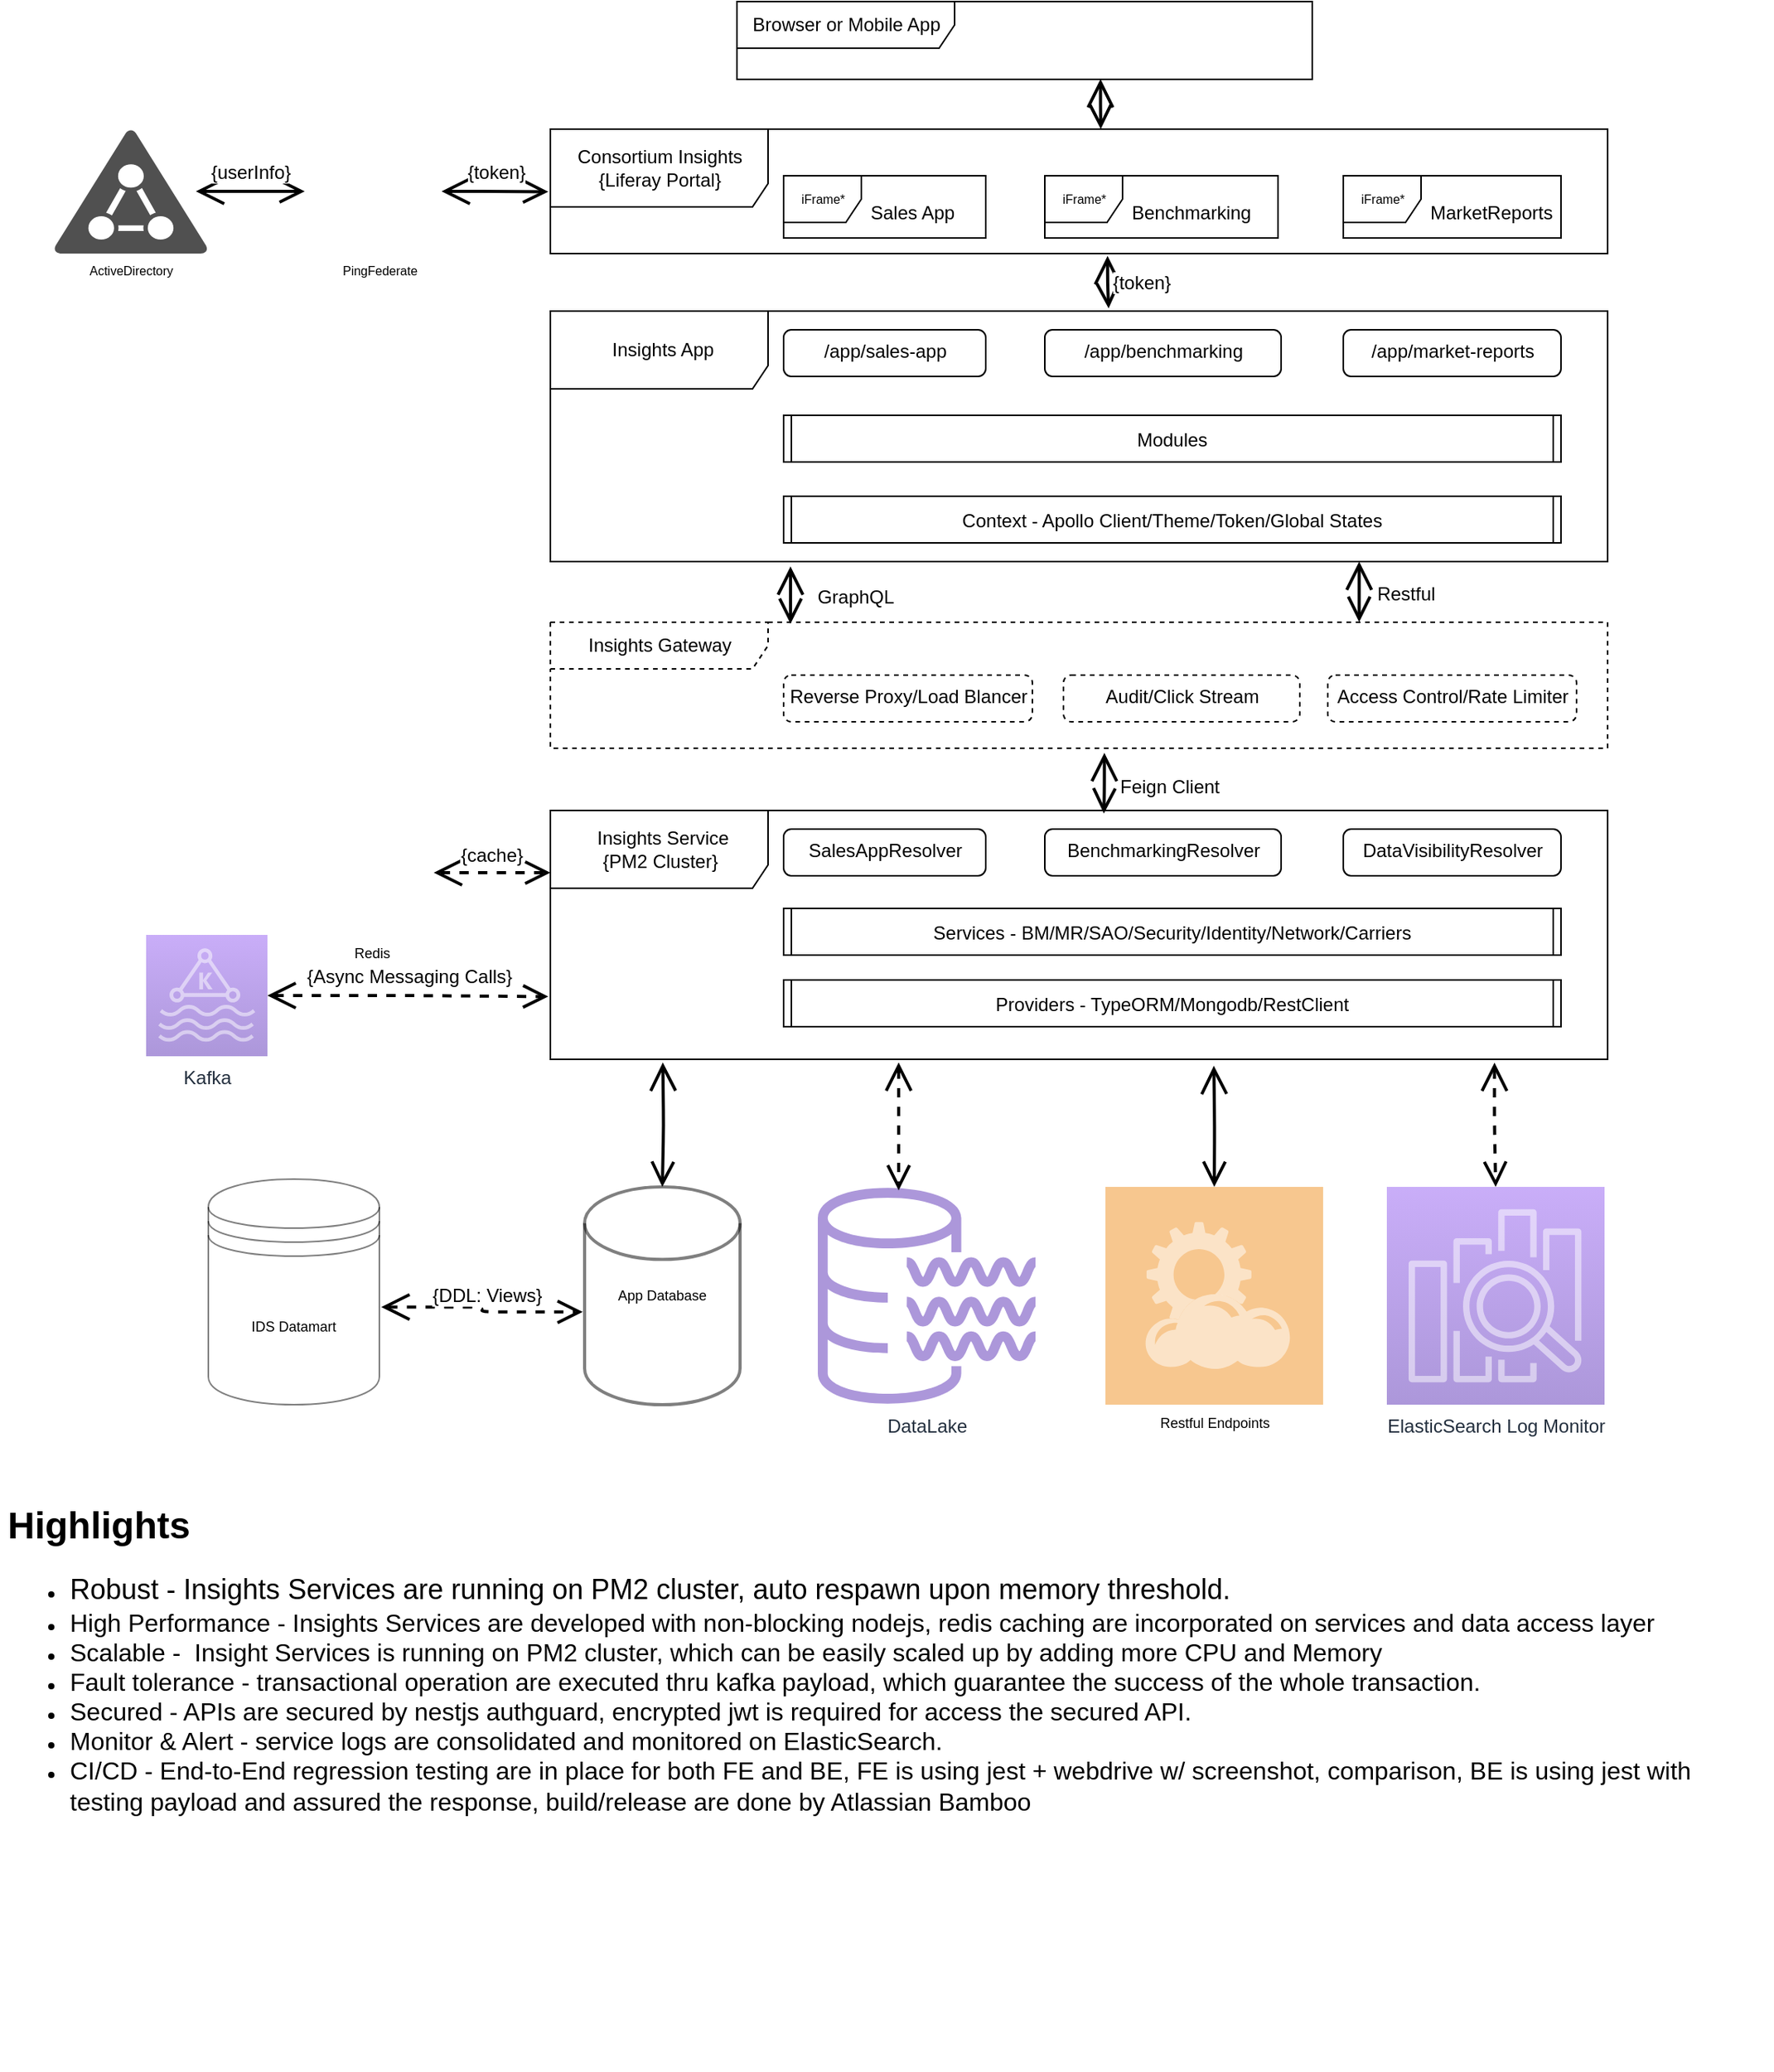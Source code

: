 <mxfile version="14.4.3" type="github" pages="2">
  <diagram name="Roadmap 2020+" id="b5b7bab2-c9e2-2cf4-8b2a-24fd1a2a6d21">
    <mxGraphModel dx="2517" dy="819" grid="1" gridSize="10" guides="1" tooltips="1" connect="1" arrows="1" fold="1" page="1" pageScale="1" pageWidth="1169" pageHeight="827" background="#ffffff" math="0" shadow="0">
      <root>
        <mxCell id="0" />
        <mxCell id="1" parent="0" />
        <mxCell id="BXFXok5KzH3ZuiNn4VCX-2" value="Browser or Mobile App" style="shape=umlFrame;tabWidth=110;tabHeight=30;tabPosition=left;html=1;boundedLbl=1;labelInHeader=1;width=140;height=30;" parent="1" vertex="1">
          <mxGeometry x="-680" y="40" width="370" height="50" as="geometry" />
        </mxCell>
        <mxCell id="BXFXok5KzH3ZuiNn4VCX-5" value="" style="shape=image;html=1;verticalAlign=top;verticalLabelPosition=bottom;labelBackgroundColor=#ffffff;imageAspect=0;aspect=fixed;image=https://cdn3.iconfinder.com/data/icons/browsers-1/512/Browser_A-128.png" parent="1" vertex="1">
          <mxGeometry x="-527" y="45" width="40" height="40" as="geometry" />
        </mxCell>
        <mxCell id="BXFXok5KzH3ZuiNn4VCX-6" value="" style="shape=image;html=1;verticalAlign=top;verticalLabelPosition=bottom;labelBackgroundColor=#ffffff;imageAspect=0;aspect=fixed;image=https://cdn3.iconfinder.com/data/icons/browsers-1/512/Browser_B-128.png" parent="1" vertex="1">
          <mxGeometry x="-477" y="45" width="40" height="40" as="geometry" />
        </mxCell>
        <mxCell id="BXFXok5KzH3ZuiNn4VCX-7" value="" style="shape=image;html=1;verticalAlign=top;verticalLabelPosition=bottom;labelBackgroundColor=#ffffff;imageAspect=0;aspect=fixed;image=https://cdn3.iconfinder.com/data/icons/browsers-1/512/Browser_JJ-128.png" parent="1" vertex="1">
          <mxGeometry x="-427" y="45" width="40" height="40" as="geometry" />
        </mxCell>
        <mxCell id="BXFXok5KzH3ZuiNn4VCX-8" value="" style="shape=image;html=1;verticalAlign=top;verticalLabelPosition=bottom;labelBackgroundColor=#ffffff;imageAspect=0;aspect=fixed;image=https://cdn3.iconfinder.com/data/icons/browsers-1/512/Browser_D-128.png" parent="1" vertex="1">
          <mxGeometry x="-377" y="45" width="40" height="40" as="geometry" />
        </mxCell>
        <mxCell id="BXFXok5KzH3ZuiNn4VCX-9" value="Consortium Insights&lt;br&gt;{Liferay Portal}" style="shape=umlFrame;tabWidth=110;tabHeight=30;tabPosition=left;html=1;boundedLbl=1;labelInHeader=1;width=140;height=50;" parent="1" vertex="1">
          <mxGeometry x="-800" y="122" width="680" height="80" as="geometry" />
        </mxCell>
        <mxCell id="BXFXok5KzH3ZuiNn4VCX-19" value="iFrame*" style="shape=umlFrame;tabPosition=left;html=1;boundedLbl=1;labelInHeader=1;width=50;height=30;fontSize=8;" parent="1" vertex="1">
          <mxGeometry x="-650" y="152" width="130" height="40" as="geometry" />
        </mxCell>
        <mxCell id="BXFXok5KzH3ZuiNn4VCX-20" value="Sales App" style="text;align=left;" parent="BXFXok5KzH3ZuiNn4VCX-19" vertex="1">
          <mxGeometry width="70" height="20" relative="1" as="geometry">
            <mxPoint x="54" y="10" as="offset" />
          </mxGeometry>
        </mxCell>
        <mxCell id="BXFXok5KzH3ZuiNn4VCX-21" value="iFrame*" style="shape=umlFrame;tabPosition=left;html=1;boundedLbl=1;labelInHeader=1;width=50;height=30;fontSize=8;" parent="1" vertex="1">
          <mxGeometry x="-482" y="152" width="150" height="40" as="geometry" />
        </mxCell>
        <mxCell id="BXFXok5KzH3ZuiNn4VCX-22" value="Benchmarking" style="text;align=left;" parent="BXFXok5KzH3ZuiNn4VCX-21" vertex="1">
          <mxGeometry width="70" height="20" relative="1" as="geometry">
            <mxPoint x="54" y="10" as="offset" />
          </mxGeometry>
        </mxCell>
        <mxCell id="BXFXok5KzH3ZuiNn4VCX-26" value="iFrame*" style="shape=umlFrame;tabPosition=left;html=1;boundedLbl=1;labelInHeader=1;width=50;height=30;fontSize=8;" parent="1" vertex="1">
          <mxGeometry x="-290" y="152" width="140" height="40" as="geometry" />
        </mxCell>
        <mxCell id="BXFXok5KzH3ZuiNn4VCX-27" value="MarketReports" style="text;align=left;" parent="BXFXok5KzH3ZuiNn4VCX-26" vertex="1">
          <mxGeometry width="70" height="20" relative="1" as="geometry">
            <mxPoint x="54" y="10" as="offset" />
          </mxGeometry>
        </mxCell>
        <mxCell id="BXFXok5KzH3ZuiNn4VCX-30" value="PingFederate" style="shape=image;html=1;verticalAlign=top;verticalLabelPosition=bottom;labelBackgroundColor=#ffffff;imageAspect=0;aspect=fixed;image=https://cdn2.iconfinder.com/data/icons/social-flat-buttons-3/512/ping-128.png;fontSize=8;align=center;" parent="1" vertex="1">
          <mxGeometry x="-950" y="122" width="80" height="80" as="geometry" />
        </mxCell>
        <mxCell id="BXFXok5KzH3ZuiNn4VCX-32" value="ActiveDirectory" style="pointerEvents=1;shadow=0;dashed=0;html=1;strokeColor=none;fillColor=#505050;labelPosition=center;verticalLabelPosition=bottom;verticalAlign=top;outlineConnect=0;align=center;shape=mxgraph.office.security.active_directory;fontSize=8;" parent="1" vertex="1">
          <mxGeometry x="-1120" y="122" width="100" height="80" as="geometry" />
        </mxCell>
        <mxCell id="BXFXok5KzH3ZuiNn4VCX-34" value="&lt;font style=&quot;font-size: 12px;&quot;&gt;{userInfo}&lt;/font&gt;" style="endArrow=open;html=1;endSize=12;startArrow=open;startSize=14;startFill=0;edgeStyle=orthogonalEdgeStyle;align=center;verticalAlign=bottom;endFill=0;strokeWidth=2;fillColor=#ffffff;fontSize=12;" parent="1" edge="1">
          <mxGeometry y="3" relative="1" as="geometry">
            <mxPoint x="-1028" y="162" as="sourcePoint" />
            <mxPoint x="-958" y="162" as="targetPoint" />
          </mxGeometry>
        </mxCell>
        <mxCell id="BXFXok5KzH3ZuiNn4VCX-35" value="{token}" style="endArrow=open;html=1;endSize=12;startArrow=open;startSize=14;startFill=0;edgeStyle=orthogonalEdgeStyle;align=center;verticalAlign=bottom;endFill=0;strokeWidth=2;fillColor=#ffffff;fontSize=12;exitX=1;exitY=0.5;exitDx=0;exitDy=0;entryX=-0.002;entryY=0.503;entryDx=0;entryDy=0;entryPerimeter=0;" parent="1" source="BXFXok5KzH3ZuiNn4VCX-30" target="BXFXok5KzH3ZuiNn4VCX-9" edge="1">
          <mxGeometry y="3" relative="1" as="geometry">
            <mxPoint x="-1018" y="172" as="sourcePoint" />
            <mxPoint x="-948" y="172" as="targetPoint" />
          </mxGeometry>
        </mxCell>
        <mxCell id="BXFXok5KzH3ZuiNn4VCX-37" value="Insights App" style="shape=umlFrame;whiteSpace=wrap;html=1;width=140;height=50;boundedLbl=1;verticalAlign=middle;align=center;spacingLeft=5;fontSize=12;" parent="1" vertex="1">
          <mxGeometry x="-800" y="239" width="680" height="161" as="geometry" />
        </mxCell>
        <mxCell id="BXFXok5KzH3ZuiNn4VCX-38" value="" style="shape=image;html=1;verticalAlign=top;verticalLabelPosition=bottom;labelBackgroundColor=#ffffff;imageAspect=0;aspect=fixed;image=https://cdn0.iconfinder.com/data/icons/logos-brands-in-colors/128/react-128.png;fontSize=12;align=left;" parent="1" vertex="1">
          <mxGeometry x="-792" y="251" width="30" height="30" as="geometry" />
        </mxCell>
        <mxCell id="BXFXok5KzH3ZuiNn4VCX-39" value="/app/sales-app" style="html=1;align=center;verticalAlign=top;rounded=1;absoluteArcSize=1;arcSize=10;dashed=0;fontSize=12;" parent="1" vertex="1">
          <mxGeometry x="-650" y="251" width="130" height="30" as="geometry" />
        </mxCell>
        <mxCell id="BXFXok5KzH3ZuiNn4VCX-40" value="/app/benchmarking" style="html=1;align=center;verticalAlign=top;rounded=1;absoluteArcSize=1;arcSize=10;dashed=0;fontSize=12;" parent="1" vertex="1">
          <mxGeometry x="-482" y="251" width="152" height="30" as="geometry" />
        </mxCell>
        <mxCell id="BXFXok5KzH3ZuiNn4VCX-41" value="/app/market-reports" style="html=1;align=center;verticalAlign=top;rounded=1;absoluteArcSize=1;arcSize=10;dashed=0;fontSize=12;" parent="1" vertex="1">
          <mxGeometry x="-290" y="251" width="140" height="30" as="geometry" />
        </mxCell>
        <mxCell id="BXFXok5KzH3ZuiNn4VCX-42" value="Modules" style="shape=process2;fixedSize=1;size=5;fontStyle=0;fontSize=12;align=center;" parent="1" vertex="1">
          <mxGeometry x="-650" y="306" width="500" height="30" as="geometry" />
        </mxCell>
        <mxCell id="BXFXok5KzH3ZuiNn4VCX-43" value="Context - Apollo Client/Theme/Token/Global States" style="shape=process2;fixedSize=1;size=5;fontStyle=0;fontSize=12;align=center;" parent="1" vertex="1">
          <mxGeometry x="-650" y="358" width="500" height="30" as="geometry" />
        </mxCell>
        <mxCell id="BXFXok5KzH3ZuiNn4VCX-44" value="Insights Gateway" style="shape=umlFrame;tabWidth=110;tabHeight=30;tabPosition=left;html=1;boundedLbl=1;labelInHeader=1;width=140;height=30;fontSize=12;align=center;dashed=1;" parent="1" vertex="1">
          <mxGeometry x="-800" y="439" width="680" height="81" as="geometry" />
        </mxCell>
        <mxCell id="BXFXok5KzH3ZuiNn4VCX-47" value="Reverse Proxy/Load Blancer" style="html=1;align=center;verticalAlign=top;rounded=1;absoluteArcSize=1;arcSize=10;dashed=1;fontSize=12;" parent="1" vertex="1">
          <mxGeometry x="-650" y="473" width="160" height="30" as="geometry" />
        </mxCell>
        <mxCell id="BXFXok5KzH3ZuiNn4VCX-48" value="Audit/Click Stream" style="html=1;align=center;verticalAlign=top;rounded=1;absoluteArcSize=1;arcSize=10;dashed=1;fontSize=12;" parent="1" vertex="1">
          <mxGeometry x="-470" y="473" width="152" height="30" as="geometry" />
        </mxCell>
        <mxCell id="BXFXok5KzH3ZuiNn4VCX-49" value="Access Control/Rate Limiter" style="html=1;align=center;verticalAlign=top;rounded=1;absoluteArcSize=1;arcSize=10;dashed=1;fontSize=12;" parent="1" vertex="1">
          <mxGeometry x="-300" y="473" width="160" height="30" as="geometry" />
        </mxCell>
        <mxCell id="BXFXok5KzH3ZuiNn4VCX-51" value="Insights Service&lt;br&gt;{PM2 Cluster}&amp;nbsp;" style="shape=umlFrame;whiteSpace=wrap;html=1;width=140;height=50;boundedLbl=1;verticalAlign=middle;align=center;spacingLeft=5;fontSize=12;" parent="1" vertex="1">
          <mxGeometry x="-800" y="560" width="680" height="160" as="geometry" />
        </mxCell>
        <mxCell id="BXFXok5KzH3ZuiNn4VCX-53" value="SalesAppResolver" style="html=1;align=center;verticalAlign=top;rounded=1;absoluteArcSize=1;arcSize=10;dashed=0;fontSize=12;" parent="1" vertex="1">
          <mxGeometry x="-650" y="572" width="130" height="30" as="geometry" />
        </mxCell>
        <mxCell id="BXFXok5KzH3ZuiNn4VCX-54" value="BenchmarkingResolver" style="html=1;align=center;verticalAlign=top;rounded=1;absoluteArcSize=1;arcSize=10;dashed=0;fontSize=12;" parent="1" vertex="1">
          <mxGeometry x="-482" y="572" width="152" height="30" as="geometry" />
        </mxCell>
        <mxCell id="BXFXok5KzH3ZuiNn4VCX-55" value="DataVisibilityResolver" style="html=1;align=center;verticalAlign=top;rounded=1;absoluteArcSize=1;arcSize=10;dashed=0;fontSize=12;" parent="1" vertex="1">
          <mxGeometry x="-290" y="572" width="140" height="30" as="geometry" />
        </mxCell>
        <mxCell id="BXFXok5KzH3ZuiNn4VCX-56" value="Services - BM/MR/SAO/Security/Identity/Network/Carriers" style="shape=process2;fixedSize=1;size=5;fontStyle=0;fontSize=12;align=center;" parent="1" vertex="1">
          <mxGeometry x="-650" y="623" width="500" height="30" as="geometry" />
        </mxCell>
        <mxCell id="BXFXok5KzH3ZuiNn4VCX-57" value="Providers - TypeORM/Mongodb/RestClient" style="shape=process2;fixedSize=1;size=5;fontStyle=0;fontSize=12;align=center;" parent="1" vertex="1">
          <mxGeometry x="-650" y="669" width="500" height="30" as="geometry" />
        </mxCell>
        <mxCell id="BXFXok5KzH3ZuiNn4VCX-59" value="{token}" style="endArrow=open;html=1;endSize=12;startArrow=open;startSize=14;startFill=0;edgeStyle=orthogonalEdgeStyle;align=center;verticalAlign=bottom;endFill=0;strokeWidth=2;fillColor=#ffffff;fontSize=12;exitX=0.527;exitY=1.019;exitDx=0;exitDy=0;entryX=0.528;entryY=-0.011;entryDx=0;entryDy=0;entryPerimeter=0;exitPerimeter=0;" parent="1" source="BXFXok5KzH3ZuiNn4VCX-9" target="BXFXok5KzH3ZuiNn4VCX-37" edge="1">
          <mxGeometry x="0.604" y="21" relative="1" as="geometry">
            <mxPoint x="-477.36" y="205" as="sourcePoint" />
            <mxPoint x="-477.36" y="242.966" as="targetPoint" />
            <mxPoint as="offset" />
          </mxGeometry>
        </mxCell>
        <mxCell id="BXFXok5KzH3ZuiNn4VCX-60" value="GraphQL" style="endArrow=open;html=1;endSize=12;startArrow=open;startSize=14;startFill=0;edgeStyle=orthogonalEdgeStyle;align=center;verticalAlign=bottom;endFill=0;strokeWidth=2;fillColor=#ffffff;fontSize=12;exitX=0.233;exitY=1.007;exitDx=0;exitDy=0;exitPerimeter=0;entryX=0.233;entryY=-0.012;entryDx=0;entryDy=0;entryPerimeter=0;" parent="1" edge="1">
          <mxGeometry x="0.565" y="42" relative="1" as="geometry">
            <mxPoint x="-645.56" y="403.127" as="sourcePoint" />
            <mxPoint x="-645.56" y="440.028" as="targetPoint" />
            <mxPoint as="offset" />
          </mxGeometry>
        </mxCell>
        <mxCell id="BXFXok5KzH3ZuiNn4VCX-63" value="Restful" style="endArrow=open;html=1;endSize=12;startArrow=open;startSize=14;startFill=0;edgeStyle=orthogonalEdgeStyle;align=center;verticalAlign=bottom;endFill=0;strokeWidth=2;fillColor=#ffffff;fontSize=12;exitX=0.765;exitY=1;exitDx=0;exitDy=0;exitPerimeter=0;entryX=0.765;entryY=-0.002;entryDx=0;entryDy=0;entryPerimeter=0;" parent="1" source="BXFXok5KzH3ZuiNn4VCX-37" target="BXFXok5KzH3ZuiNn4VCX-44" edge="1">
          <mxGeometry x="0.545" y="30" relative="1" as="geometry">
            <mxPoint x="-631.56" y="413.127" as="sourcePoint" />
            <mxPoint x="-631.56" y="450.028" as="targetPoint" />
            <mxPoint as="offset" />
          </mxGeometry>
        </mxCell>
        <mxCell id="BXFXok5KzH3ZuiNn4VCX-64" value="" style="shape=image;html=1;verticalAlign=top;verticalLabelPosition=bottom;labelBackgroundColor=#ffffff;imageAspect=0;aspect=fixed;image=https://cdn2.iconfinder.com/data/icons/nodejs-1/128/nodejs-128.png;dashed=1;fontSize=12;align=center;" parent="1" vertex="1">
          <mxGeometry x="-800" y="572" width="30" height="30" as="geometry" />
        </mxCell>
        <mxCell id="BXFXok5KzH3ZuiNn4VCX-65" value="Feign Client" style="endArrow=open;html=1;endSize=12;startArrow=open;startSize=14;startFill=0;edgeStyle=orthogonalEdgeStyle;align=center;verticalAlign=bottom;endFill=0;strokeWidth=2;fillColor=#ffffff;fontSize=12;exitX=0.524;exitY=1.037;exitDx=0;exitDy=0;exitPerimeter=0;" parent="1" source="BXFXok5KzH3ZuiNn4VCX-44" edge="1">
          <mxGeometry x="0.565" y="42" relative="1" as="geometry">
            <mxPoint x="-635.56" y="459.127" as="sourcePoint" />
            <mxPoint x="-444" y="562" as="targetPoint" />
            <mxPoint as="offset" />
            <Array as="points">
              <mxPoint x="-444" y="548" />
              <mxPoint x="-444" y="570" />
            </Array>
          </mxGeometry>
        </mxCell>
        <mxCell id="BXFXok5KzH3ZuiNn4VCX-66" value="Redis" style="shape=image;html=1;verticalAlign=top;verticalLabelPosition=bottom;labelBackgroundColor=#ffffff;imageAspect=0;aspect=fixed;image=https://cdn4.iconfinder.com/data/icons/redis-2/1451/Untitled-2-128.png;dashed=1;fontSize=9;align=center;opacity=50;" parent="1" vertex="1">
          <mxGeometry x="-955" y="560" width="80" height="80" as="geometry" />
        </mxCell>
        <mxCell id="BXFXok5KzH3ZuiNn4VCX-68" value="{cache}" style="endArrow=open;html=1;endSize=12;startArrow=open;startSize=14;startFill=0;edgeStyle=orthogonalEdgeStyle;align=center;verticalAlign=bottom;endFill=0;strokeWidth=2;fillColor=#ffffff;fontSize=12;exitX=1;exitY=0.5;exitDx=0;exitDy=0;dashed=1;" parent="1" source="BXFXok5KzH3ZuiNn4VCX-66" edge="1">
          <mxGeometry y="3" relative="1" as="geometry">
            <mxPoint x="-860" y="170" as="sourcePoint" />
            <mxPoint x="-800" y="600" as="targetPoint" />
          </mxGeometry>
        </mxCell>
        <mxCell id="BXFXok5KzH3ZuiNn4VCX-69" value="Kafka" style="points=[[0,0,0],[0.25,0,0],[0.5,0,0],[0.75,0,0],[1,0,0],[0,1,0],[0.25,1,0],[0.5,1,0],[0.75,1,0],[1,1,0],[0,0.25,0],[0,0.5,0],[0,0.75,0],[1,0.25,0],[1,0.5,0],[1,0.75,0]];outlineConnect=0;fontColor=#232F3E;gradientColor=#945DF2;gradientDirection=north;fillColor=#5A30B5;strokeColor=#ffffff;dashed=1;verticalLabelPosition=bottom;verticalAlign=top;align=center;html=1;fontSize=12;fontStyle=0;aspect=fixed;shape=mxgraph.aws4.resourceIcon;resIcon=mxgraph.aws4.managed_streaming_for_kafka;opacity=50;" parent="1" vertex="1">
          <mxGeometry x="-1060" y="640" width="78" height="78" as="geometry" />
        </mxCell>
        <mxCell id="BXFXok5KzH3ZuiNn4VCX-70" value="{Async Messaging Calls}" style="endArrow=open;html=1;endSize=12;startArrow=open;startSize=14;startFill=0;edgeStyle=orthogonalEdgeStyle;align=center;verticalAlign=bottom;endFill=0;strokeWidth=2;fillColor=#ffffff;fontSize=12;entryX=-0.002;entryY=0.748;entryDx=0;entryDy=0;entryPerimeter=0;dashed=1;" parent="1" source="BXFXok5KzH3ZuiNn4VCX-69" target="BXFXok5KzH3ZuiNn4VCX-51" edge="1">
          <mxGeometry y="3" relative="1" as="geometry">
            <mxPoint x="-865" y="610" as="sourcePoint" />
            <mxPoint x="-790" y="610" as="targetPoint" />
          </mxGeometry>
        </mxCell>
        <mxCell id="BXFXok5KzH3ZuiNn4VCX-71" value="DataLake" style="outlineConnect=0;fontColor=#232F3E;gradientColor=none;fillColor=#5A30B5;strokeColor=none;dashed=1;verticalLabelPosition=bottom;verticalAlign=top;align=center;html=1;fontSize=12;fontStyle=0;aspect=fixed;pointerEvents=1;shape=mxgraph.aws4.data_lake_resource_icon;opacity=50;" parent="1" vertex="1">
          <mxGeometry x="-628" y="802" width="140" height="140" as="geometry" />
        </mxCell>
        <mxCell id="BXFXok5KzH3ZuiNn4VCX-72" value="Restful Endpoints" style="shadow=0;dashed=0;html=1;strokeColor=none;fillColor=#EF8F21;labelPosition=center;verticalLabelPosition=bottom;verticalAlign=top;align=center;outlineConnect=0;shape=mxgraph.veeam.2d.restful_apis;fontSize=9;opacity=50;" parent="1" vertex="1">
          <mxGeometry x="-443" y="802" width="140" height="140" as="geometry" />
        </mxCell>
        <mxCell id="BXFXok5KzH3ZuiNn4VCX-73" value="App Database" style="strokeWidth=2;html=1;shape=mxgraph.flowchart.database;whiteSpace=wrap;fontSize=9;opacity=50;align=center;" parent="1" vertex="1">
          <mxGeometry x="-778" y="802" width="100" height="140" as="geometry" />
        </mxCell>
        <mxCell id="BXFXok5KzH3ZuiNn4VCX-74" value="IDS Datamart" style="shape=datastore;whiteSpace=wrap;html=1;fontSize=9;opacity=50;align=center;" parent="1" vertex="1">
          <mxGeometry x="-1020" y="797" width="110" height="145" as="geometry" />
        </mxCell>
        <mxCell id="BXFXok5KzH3ZuiNn4VCX-75" value="{DDL: Views}" style="endArrow=open;html=1;endSize=12;startArrow=open;startSize=14;startFill=0;edgeStyle=orthogonalEdgeStyle;align=center;verticalAlign=bottom;endFill=0;strokeWidth=2;fillColor=#ffffff;fontSize=12;entryX=-0.012;entryY=0.574;entryDx=0;entryDy=0;entryPerimeter=0;dashed=1;exitX=1.011;exitY=0.567;exitDx=0;exitDy=0;exitPerimeter=0;" parent="1" source="BXFXok5KzH3ZuiNn4VCX-74" target="BXFXok5KzH3ZuiNn4VCX-73" edge="1">
          <mxGeometry y="3" relative="1" as="geometry">
            <mxPoint x="-972" y="691.04" as="sourcePoint" />
            <mxPoint x="-791.36" y="691.68" as="targetPoint" />
          </mxGeometry>
        </mxCell>
        <mxCell id="BXFXok5KzH3ZuiNn4VCX-77" value="" style="endArrow=open;html=1;endSize=12;startArrow=open;startSize=14;startFill=0;edgeStyle=orthogonalEdgeStyle;align=center;verticalAlign=bottom;endFill=0;strokeWidth=2;fillColor=#ffffff;fontSize=12;dashed=1;" parent="1" edge="1">
          <mxGeometry x="0.216" y="24" relative="1" as="geometry">
            <mxPoint x="-576" y="722" as="sourcePoint" />
            <mxPoint x="-576" y="804.262" as="targetPoint" />
            <mxPoint as="offset" />
            <Array as="points">
              <mxPoint x="-576" y="722" />
            </Array>
          </mxGeometry>
        </mxCell>
        <mxCell id="BXFXok5KzH3ZuiNn4VCX-79" value="" style="endArrow=open;html=1;endSize=12;startArrow=open;startSize=14;startFill=0;edgeStyle=orthogonalEdgeStyle;align=center;verticalAlign=bottom;endFill=0;strokeWidth=2;fillColor=#ffffff;fontSize=12;exitX=0.854;exitY=1.013;exitDx=0;exitDy=0;exitPerimeter=0;" parent="1" target="BXFXok5KzH3ZuiNn4VCX-72" edge="1">
          <mxGeometry x="0.216" y="24" relative="1" as="geometry">
            <mxPoint x="-373.28" y="724.08" as="sourcePoint" />
            <mxPoint x="-373" y="782" as="targetPoint" />
            <mxPoint as="offset" />
            <Array as="points" />
          </mxGeometry>
        </mxCell>
        <mxCell id="BXFXok5KzH3ZuiNn4VCX-81" value="" style="endArrow=open;html=1;endSize=12;startArrow=open;startSize=14;startFill=0;edgeStyle=orthogonalEdgeStyle;align=center;verticalAlign=bottom;endFill=0;strokeWidth=2;fillColor=#ffffff;fontSize=12;exitX=0.174;exitY=1;exitDx=0;exitDy=0;exitPerimeter=0;entryX=0.5;entryY=0;entryDx=0;entryDy=0;entryPerimeter=0;" parent="1" target="BXFXok5KzH3ZuiNn4VCX-73" edge="1">
          <mxGeometry x="0.216" y="24" relative="1" as="geometry">
            <mxPoint x="-727.68" y="722" as="sourcePoint" />
            <mxPoint x="-255" y="812" as="targetPoint" />
            <mxPoint as="offset" />
            <Array as="points" />
          </mxGeometry>
        </mxCell>
        <mxCell id="u96J1Pz36pWBYjRKThUW-1" value="ElasticSearch Log Monitor" style="points=[[0,0,0],[0.25,0,0],[0.5,0,0],[0.75,0,0],[1,0,0],[0,1,0],[0.25,1,0],[0.5,1,0],[0.75,1,0],[1,1,0],[0,0.25,0],[0,0.5,0],[0,0.75,0],[1,0.25,0],[1,0.5,0],[1,0.75,0]];outlineConnect=0;fontColor=#232F3E;gradientColor=#945DF2;gradientDirection=north;fillColor=#5A30B5;strokeColor=#ffffff;dashed=0;verticalLabelPosition=bottom;verticalAlign=top;align=center;html=1;fontSize=12;fontStyle=0;aspect=fixed;shape=mxgraph.aws4.resourceIcon;resIcon=mxgraph.aws4.elasticsearch_service;opacity=50;" parent="1" vertex="1">
          <mxGeometry x="-262" y="802" width="140" height="140" as="geometry" />
        </mxCell>
        <mxCell id="u96J1Pz36pWBYjRKThUW-3" value="" style="endArrow=open;html=1;endSize=12;startArrow=open;startSize=14;startFill=0;edgeStyle=orthogonalEdgeStyle;align=center;verticalAlign=bottom;endFill=0;strokeWidth=2;fillColor=#ffffff;fontSize=12;exitX=0.893;exitY=1.013;exitDx=0;exitDy=0;exitPerimeter=0;dashed=1;" parent="1" source="BXFXok5KzH3ZuiNn4VCX-51" target="u96J1Pz36pWBYjRKThUW-1" edge="1">
          <mxGeometry x="0.216" y="24" relative="1" as="geometry">
            <mxPoint x="-363.28" y="734.08" as="sourcePoint" />
            <mxPoint x="-363" y="812" as="targetPoint" />
            <mxPoint as="offset" />
            <Array as="points" />
          </mxGeometry>
        </mxCell>
        <mxCell id="ht26s7SFJDucvxVH2_rS-1" value="&lt;br&gt;" style="endArrow=open;html=1;endSize=12;startArrow=open;startSize=14;startFill=0;edgeStyle=orthogonalEdgeStyle;align=center;verticalAlign=bottom;endFill=0;strokeWidth=2;fillColor=#ffffff;fontSize=12;exitX=0.632;exitY=0.996;exitDx=0;exitDy=0;exitPerimeter=0;" parent="1" source="BXFXok5KzH3ZuiNn4VCX-2" edge="1">
          <mxGeometry x="0.604" y="21" relative="1" as="geometry">
            <mxPoint x="-446.53" y="104.5" as="sourcePoint" />
            <mxPoint x="-446" y="122" as="targetPoint" />
            <mxPoint as="offset" />
          </mxGeometry>
        </mxCell>
        <mxCell id="qH1ent__ekWiRjZ9tDWa-4" value="&lt;h1&gt;Highlights&lt;/h1&gt;&lt;p&gt;&lt;/p&gt;&lt;ul&gt;&lt;li&gt;&lt;font style=&quot;font-size: 18px&quot;&gt;Robust - Insights Services are running on PM2 cluster, auto respawn upon memory threshold.&lt;/font&gt;&lt;/li&gt;&lt;li&gt;&lt;font size=&quot;3&quot;&gt;High Performance - Insights Services are developed with non-blocking nodejs, redis caching are incorporated on services and data access layer&lt;/font&gt;&lt;/li&gt;&lt;li&gt;&lt;font size=&quot;3&quot;&gt;Scalable -&amp;nbsp; Insight Services is running on PM2 cluster, which can be easily scaled up by adding more CPU and Memory&lt;/font&gt;&lt;/li&gt;&lt;li&gt;&lt;font size=&quot;3&quot;&gt;Fault tolerance - transactional operation are executed thru kafka payload, which guarantee the success of the whole transaction.&lt;/font&gt;&lt;/li&gt;&lt;li&gt;&lt;span&gt;&lt;font size=&quot;3&quot;&gt;Secured - APIs are secured by nestjs authguard, encrypted jwt is required for access the secured API.&lt;/font&gt;&lt;/span&gt;&lt;/li&gt;&lt;li&gt;&lt;span&gt;&lt;font size=&quot;3&quot;&gt;Monitor &amp;amp; Alert - service logs are consolidated and monitored on ElasticSearch.&amp;nbsp;&lt;/font&gt;&lt;/span&gt;&lt;/li&gt;&lt;li&gt;&lt;span&gt;&lt;font size=&quot;3&quot;&gt;CI/CD - End-to-End regression testing are in place for both FE and BE, FE is using jest + webdrive w/ screenshot,&amp;nbsp;&lt;/font&gt;&lt;/span&gt;&lt;font size=&quot;3&quot;&gt;comparison, BE is using jest with testing payload and assured the response, build/release are done by Atlassian&amp;nbsp;Bamboo&lt;/font&gt;&lt;/li&gt;&lt;/ul&gt;&lt;p&gt;&lt;/p&gt;" style="text;html=1;strokeColor=none;fillColor=none;spacing=5;spacingTop=-20;whiteSpace=wrap;overflow=hidden;rounded=0;" parent="1" vertex="1">
          <mxGeometry x="-1154" y="1000" width="1140" height="370" as="geometry" />
        </mxCell>
      </root>
    </mxGraphModel>
  </diagram>
  <diagram id="6l4x8tIAcQ9BmKEiUvFo" name="Legacy">
    <mxGraphModel dx="2517" dy="819" grid="1" gridSize="10" guides="1" tooltips="1" connect="1" arrows="1" fold="1" page="1" pageScale="1" pageWidth="1169" pageHeight="827" math="0" shadow="0">
      <root>
        <mxCell id="Fl1p85hb_HAKtGp5xXsV-0" />
        <mxCell id="Fl1p85hb_HAKtGp5xXsV-1" parent="Fl1p85hb_HAKtGp5xXsV-0" />
        <mxCell id="2JB8KZPE9NtDmZh4CEFm-0" value="Browser or Mobile App" style="shape=umlFrame;tabWidth=110;tabHeight=30;tabPosition=left;html=1;boundedLbl=1;labelInHeader=1;width=140;height=30;" parent="Fl1p85hb_HAKtGp5xXsV-1" vertex="1">
          <mxGeometry x="-670" y="240" width="370" height="50" as="geometry" />
        </mxCell>
        <mxCell id="2JB8KZPE9NtDmZh4CEFm-1" value="" style="shape=image;html=1;verticalAlign=top;verticalLabelPosition=bottom;labelBackgroundColor=#ffffff;imageAspect=0;aspect=fixed;image=https://cdn3.iconfinder.com/data/icons/browsers-1/512/Browser_A-128.png" parent="Fl1p85hb_HAKtGp5xXsV-1" vertex="1">
          <mxGeometry x="-517" y="245" width="40" height="40" as="geometry" />
        </mxCell>
        <mxCell id="2JB8KZPE9NtDmZh4CEFm-2" value="" style="shape=image;html=1;verticalAlign=top;verticalLabelPosition=bottom;labelBackgroundColor=#ffffff;imageAspect=0;aspect=fixed;image=https://cdn3.iconfinder.com/data/icons/browsers-1/512/Browser_B-128.png" parent="Fl1p85hb_HAKtGp5xXsV-1" vertex="1">
          <mxGeometry x="-467" y="245" width="40" height="40" as="geometry" />
        </mxCell>
        <mxCell id="2JB8KZPE9NtDmZh4CEFm-3" value="" style="shape=image;html=1;verticalAlign=top;verticalLabelPosition=bottom;labelBackgroundColor=#ffffff;imageAspect=0;aspect=fixed;image=https://cdn3.iconfinder.com/data/icons/browsers-1/512/Browser_JJ-128.png" parent="Fl1p85hb_HAKtGp5xXsV-1" vertex="1">
          <mxGeometry x="-417" y="245" width="40" height="40" as="geometry" />
        </mxCell>
        <mxCell id="2JB8KZPE9NtDmZh4CEFm-4" value="" style="shape=image;html=1;verticalAlign=top;verticalLabelPosition=bottom;labelBackgroundColor=#ffffff;imageAspect=0;aspect=fixed;image=https://cdn3.iconfinder.com/data/icons/browsers-1/512/Browser_D-128.png" parent="Fl1p85hb_HAKtGp5xXsV-1" vertex="1">
          <mxGeometry x="-367" y="245" width="40" height="40" as="geometry" />
        </mxCell>
        <mxCell id="2JB8KZPE9NtDmZh4CEFm-5" value="Liferay Portal" style="shape=umlFrame;tabWidth=110;tabHeight=30;tabPosition=left;html=1;boundedLbl=1;labelInHeader=1;width=140;height=50;" parent="Fl1p85hb_HAKtGp5xXsV-1" vertex="1">
          <mxGeometry x="-790" y="310" width="680" height="80" as="geometry" />
        </mxCell>
        <mxCell id="2JB8KZPE9NtDmZh4CEFm-6" value="Portlet" style="shape=umlFrame;tabPosition=left;html=1;boundedLbl=1;labelInHeader=1;width=50;height=30;fontSize=8;" parent="Fl1p85hb_HAKtGp5xXsV-1" vertex="1">
          <mxGeometry x="-640" y="340" width="130" height="40" as="geometry" />
        </mxCell>
        <mxCell id="2JB8KZPE9NtDmZh4CEFm-7" value="Sales App" style="text;align=left;" parent="2JB8KZPE9NtDmZh4CEFm-6" vertex="1">
          <mxGeometry width="70" height="20" relative="1" as="geometry">
            <mxPoint x="54" y="10" as="offset" />
          </mxGeometry>
        </mxCell>
        <mxCell id="2JB8KZPE9NtDmZh4CEFm-8" value="Portlet" style="shape=umlFrame;tabPosition=left;html=1;boundedLbl=1;labelInHeader=1;width=50;height=30;fontSize=8;" parent="Fl1p85hb_HAKtGp5xXsV-1" vertex="1">
          <mxGeometry x="-472" y="340" width="150" height="40" as="geometry" />
        </mxCell>
        <mxCell id="2JB8KZPE9NtDmZh4CEFm-9" value="Benchmarking" style="text;align=left;" parent="2JB8KZPE9NtDmZh4CEFm-8" vertex="1">
          <mxGeometry width="70" height="20" relative="1" as="geometry">
            <mxPoint x="54" y="10" as="offset" />
          </mxGeometry>
        </mxCell>
        <mxCell id="2JB8KZPE9NtDmZh4CEFm-10" value="Portlet" style="shape=umlFrame;tabPosition=left;html=1;boundedLbl=1;labelInHeader=1;width=50;height=30;fontSize=8;" parent="Fl1p85hb_HAKtGp5xXsV-1" vertex="1">
          <mxGeometry x="-280" y="340" width="140" height="40" as="geometry" />
        </mxCell>
        <mxCell id="2JB8KZPE9NtDmZh4CEFm-11" value="MarketReports" style="text;align=left;" parent="2JB8KZPE9NtDmZh4CEFm-10" vertex="1">
          <mxGeometry width="70" height="20" relative="1" as="geometry">
            <mxPoint x="54" y="10" as="offset" />
          </mxGeometry>
        </mxCell>
        <mxCell id="2JB8KZPE9NtDmZh4CEFm-12" value="PingFederate" style="shape=image;html=1;verticalAlign=top;verticalLabelPosition=bottom;labelBackgroundColor=#ffffff;imageAspect=0;aspect=fixed;image=https://cdn2.iconfinder.com/data/icons/social-flat-buttons-3/512/ping-128.png;fontSize=8;align=center;" parent="Fl1p85hb_HAKtGp5xXsV-1" vertex="1">
          <mxGeometry x="-940" y="310" width="80" height="80" as="geometry" />
        </mxCell>
        <mxCell id="2JB8KZPE9NtDmZh4CEFm-13" value="ActiveDirectory" style="pointerEvents=1;shadow=0;dashed=0;html=1;strokeColor=none;fillColor=#505050;labelPosition=center;verticalLabelPosition=bottom;verticalAlign=top;outlineConnect=0;align=center;shape=mxgraph.office.security.active_directory;fontSize=8;" parent="Fl1p85hb_HAKtGp5xXsV-1" vertex="1">
          <mxGeometry x="-1110" y="400" width="100" height="80" as="geometry" />
        </mxCell>
        <mxCell id="2JB8KZPE9NtDmZh4CEFm-14" value="&lt;font style=&quot;font-size: 12px;&quot;&gt;{userInfo}&lt;/font&gt;" style="endArrow=open;html=1;endSize=12;startArrow=open;startSize=14;startFill=0;edgeStyle=orthogonalEdgeStyle;align=center;verticalAlign=bottom;endFill=0;strokeWidth=2;fillColor=#ffffff;fontSize=12;" parent="Fl1p85hb_HAKtGp5xXsV-1" source="2JB8KZPE9NtDmZh4CEFm-13" target="2JB8KZPE9NtDmZh4CEFm-12" edge="1">
          <mxGeometry y="3" relative="1" as="geometry">
            <mxPoint x="-1018" y="350" as="sourcePoint" />
            <mxPoint x="-948" y="350" as="targetPoint" />
          </mxGeometry>
        </mxCell>
        <mxCell id="2JB8KZPE9NtDmZh4CEFm-15" value="{token}" style="endArrow=open;html=1;endSize=12;startArrow=open;startSize=14;startFill=0;edgeStyle=orthogonalEdgeStyle;align=center;verticalAlign=bottom;endFill=0;strokeWidth=2;fillColor=#ffffff;fontSize=12;exitX=1;exitY=0.5;exitDx=0;exitDy=0;entryX=-0.002;entryY=0.503;entryDx=0;entryDy=0;entryPerimeter=0;" parent="Fl1p85hb_HAKtGp5xXsV-1" source="2JB8KZPE9NtDmZh4CEFm-12" target="2JB8KZPE9NtDmZh4CEFm-5" edge="1">
          <mxGeometry y="3" relative="1" as="geometry">
            <mxPoint x="-1008" y="360" as="sourcePoint" />
            <mxPoint x="-938" y="360" as="targetPoint" />
          </mxGeometry>
        </mxCell>
        <mxCell id="2JB8KZPE9NtDmZh4CEFm-52" value="Database Dup 1" style="strokeWidth=2;html=1;shape=mxgraph.flowchart.database;whiteSpace=wrap;fontSize=9;opacity=50;align=center;" parent="Fl1p85hb_HAKtGp5xXsV-1" vertex="1">
          <mxGeometry x="-628" y="470" width="100" height="140" as="geometry" />
        </mxCell>
        <mxCell id="2JB8KZPE9NtDmZh4CEFm-53" value="IDS Datamart" style="shape=datastore;whiteSpace=wrap;html=1;fontSize=9;opacity=50;align=center;" parent="Fl1p85hb_HAKtGp5xXsV-1" vertex="1">
          <mxGeometry x="-955" y="465" width="110" height="145" as="geometry" />
        </mxCell>
        <mxCell id="2JB8KZPE9NtDmZh4CEFm-54" value="{Data Refresh}" style="endArrow=open;html=1;endSize=12;startArrow=open;startSize=14;startFill=0;edgeStyle=orthogonalEdgeStyle;align=center;verticalAlign=bottom;endFill=0;strokeWidth=2;fillColor=#ffffff;fontSize=12;entryX=-0.012;entryY=0.574;entryDx=0;entryDy=0;entryPerimeter=0;dashed=1;exitX=1.011;exitY=0.567;exitDx=0;exitDy=0;exitPerimeter=0;" parent="Fl1p85hb_HAKtGp5xXsV-1" source="2JB8KZPE9NtDmZh4CEFm-53" target="2JB8KZPE9NtDmZh4CEFm-52" edge="1">
          <mxGeometry y="3" relative="1" as="geometry">
            <mxPoint x="-822" y="359.04" as="sourcePoint" />
            <mxPoint x="-641.36" y="359.68" as="targetPoint" />
          </mxGeometry>
        </mxCell>
        <mxCell id="2JB8KZPE9NtDmZh4CEFm-55" value="" style="endArrow=open;html=1;endSize=12;startArrow=open;startSize=14;startFill=0;edgeStyle=orthogonalEdgeStyle;align=center;verticalAlign=bottom;endFill=0;strokeWidth=2;fillColor=#ffffff;fontSize=12;exitX=0.174;exitY=1;exitDx=0;exitDy=0;exitPerimeter=0;entryX=0.5;entryY=0;entryDx=0;entryDy=0;entryPerimeter=0;" parent="Fl1p85hb_HAKtGp5xXsV-1" target="2JB8KZPE9NtDmZh4CEFm-52" edge="1">
          <mxGeometry x="0.216" y="24" relative="1" as="geometry">
            <mxPoint x="-577.68" y="390" as="sourcePoint" />
            <mxPoint x="-105" y="480" as="targetPoint" />
            <mxPoint as="offset" />
            <Array as="points" />
          </mxGeometry>
        </mxCell>
        <mxCell id="2JB8KZPE9NtDmZh4CEFm-56" value="Database Dup 1" style="strokeWidth=2;html=1;shape=mxgraph.flowchart.database;whiteSpace=wrap;fontSize=9;opacity=50;align=center;" parent="Fl1p85hb_HAKtGp5xXsV-1" vertex="1">
          <mxGeometry x="-449" y="470" width="100" height="140" as="geometry" />
        </mxCell>
        <mxCell id="2JB8KZPE9NtDmZh4CEFm-57" value="Database Dup 1" style="strokeWidth=2;html=1;shape=mxgraph.flowchart.database;whiteSpace=wrap;fontSize=9;opacity=50;align=center;" parent="Fl1p85hb_HAKtGp5xXsV-1" vertex="1">
          <mxGeometry x="-252" y="470" width="100" height="140" as="geometry" />
        </mxCell>
        <mxCell id="2JB8KZPE9NtDmZh4CEFm-59" value="" style="endArrow=open;html=1;endSize=12;startArrow=open;startSize=14;startFill=0;edgeStyle=orthogonalEdgeStyle;align=center;verticalAlign=bottom;endFill=0;strokeWidth=2;fillColor=#ffffff;fontSize=12;exitX=0.574;exitY=1;exitDx=0;exitDy=0;exitPerimeter=0;" parent="Fl1p85hb_HAKtGp5xXsV-1" source="2JB8KZPE9NtDmZh4CEFm-5" target="2JB8KZPE9NtDmZh4CEFm-56" edge="1">
          <mxGeometry x="0.216" y="24" relative="1" as="geometry">
            <mxPoint x="-557.68" y="410" as="sourcePoint" />
            <mxPoint x="-558" y="490" as="targetPoint" />
            <mxPoint as="offset" />
            <Array as="points" />
          </mxGeometry>
        </mxCell>
        <mxCell id="2JB8KZPE9NtDmZh4CEFm-60" value="" style="endArrow=open;html=1;endSize=12;startArrow=open;startSize=14;startFill=0;edgeStyle=orthogonalEdgeStyle;align=center;verticalAlign=bottom;endFill=0;strokeWidth=2;fillColor=#ffffff;fontSize=12;exitX=0.865;exitY=1.013;exitDx=0;exitDy=0;exitPerimeter=0;entryX=0.5;entryY=0;entryDx=0;entryDy=0;entryPerimeter=0;" parent="Fl1p85hb_HAKtGp5xXsV-1" source="2JB8KZPE9NtDmZh4CEFm-5" target="2JB8KZPE9NtDmZh4CEFm-57" edge="1">
          <mxGeometry x="0.216" y="24" relative="1" as="geometry">
            <mxPoint x="-547.68" y="420" as="sourcePoint" />
            <mxPoint x="-548" y="500" as="targetPoint" />
            <mxPoint as="offset" />
            <Array as="points" />
          </mxGeometry>
        </mxCell>
        <mxCell id="sALHhPVBmPQq7sUsA8ky-0" value="&lt;font style=&quot;font-size: 12px;&quot;&gt;{userInfo}&lt;/font&gt;" style="endArrow=open;html=1;endSize=12;startArrow=open;startSize=14;startFill=0;edgeStyle=orthogonalEdgeStyle;align=center;verticalAlign=bottom;endFill=0;strokeWidth=2;fillColor=#ffffff;fontSize=12;" parent="Fl1p85hb_HAKtGp5xXsV-1" source="2JB8KZPE9NtDmZh4CEFm-13" target="2JB8KZPE9NtDmZh4CEFm-5" edge="1">
          <mxGeometry y="3" relative="1" as="geometry">
            <mxPoint x="-1008" y="360" as="sourcePoint" />
            <mxPoint x="-938" y="360" as="targetPoint" />
          </mxGeometry>
        </mxCell>
      </root>
    </mxGraphModel>
  </diagram>
</mxfile>
